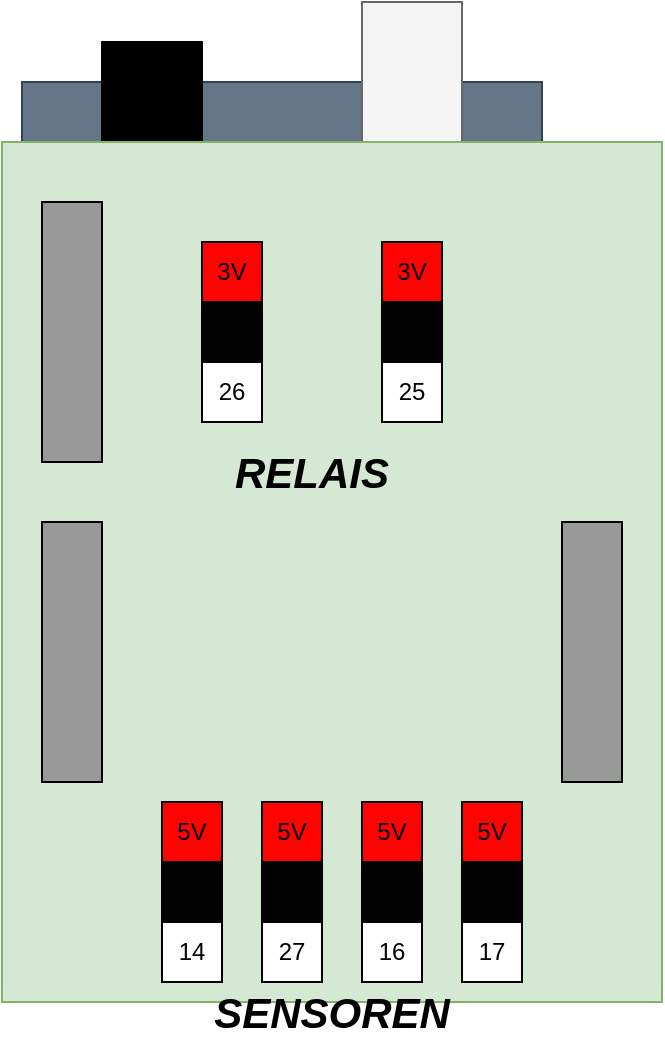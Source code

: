 <mxfile version="22.0.8" type="device">
  <diagram name="Seite-1" id="olLa7vbDik81kaS_FiPz">
    <mxGraphModel dx="1050" dy="624" grid="1" gridSize="10" guides="1" tooltips="1" connect="1" arrows="1" fold="1" page="1" pageScale="1" pageWidth="827" pageHeight="1169" math="0" shadow="0">
      <root>
        <mxCell id="0" />
        <mxCell id="1" parent="0" />
        <mxCell id="CPkJA3RYDgQbdStg55cP-34" value="" style="rounded=0;whiteSpace=wrap;html=1;fillColor=#647687;fontColor=#ffffff;strokeColor=#314354;" vertex="1" parent="1">
          <mxGeometry x="350" y="160" width="260" height="30" as="geometry" />
        </mxCell>
        <mxCell id="CPkJA3RYDgQbdStg55cP-1" value="" style="rounded=0;whiteSpace=wrap;html=1;fillColor=#000000;" vertex="1" parent="1">
          <mxGeometry x="390" y="140" width="50" height="60" as="geometry" />
        </mxCell>
        <mxCell id="CPkJA3RYDgQbdStg55cP-2" value="" style="rounded=0;whiteSpace=wrap;html=1;fillColor=#f5f5f5;fontColor=#333333;strokeColor=#666666;" vertex="1" parent="1">
          <mxGeometry x="520" y="120" width="50" height="80" as="geometry" />
        </mxCell>
        <mxCell id="CPkJA3RYDgQbdStg55cP-33" value="" style="rounded=0;whiteSpace=wrap;html=1;fillColor=#d5e8d4;strokeColor=#82b366;" vertex="1" parent="1">
          <mxGeometry x="340" y="190" width="330" height="430" as="geometry" />
        </mxCell>
        <mxCell id="CPkJA3RYDgQbdStg55cP-3" value="" style="rounded=0;whiteSpace=wrap;html=1;fillColor=#999999;" vertex="1" parent="1">
          <mxGeometry x="360" y="220" width="30" height="130" as="geometry" />
        </mxCell>
        <mxCell id="CPkJA3RYDgQbdStg55cP-4" value="" style="rounded=0;whiteSpace=wrap;html=1;fillColor=#999999;" vertex="1" parent="1">
          <mxGeometry x="360" y="380" width="30" height="130" as="geometry" />
        </mxCell>
        <mxCell id="CPkJA3RYDgQbdStg55cP-5" value="" style="rounded=0;whiteSpace=wrap;html=1;fillColor=#999999;" vertex="1" parent="1">
          <mxGeometry x="620" y="380" width="30" height="130" as="geometry" />
        </mxCell>
        <mxCell id="CPkJA3RYDgQbdStg55cP-9" value="5V" style="whiteSpace=wrap;html=1;aspect=fixed;fillColor=#FF0303;" vertex="1" parent="1">
          <mxGeometry x="420" y="520" width="30" height="30" as="geometry" />
        </mxCell>
        <mxCell id="CPkJA3RYDgQbdStg55cP-10" value="5V" style="whiteSpace=wrap;html=1;aspect=fixed;fillColor=#FF0303;" vertex="1" parent="1">
          <mxGeometry x="470" y="520" width="30" height="30" as="geometry" />
        </mxCell>
        <mxCell id="CPkJA3RYDgQbdStg55cP-11" value="5V" style="whiteSpace=wrap;html=1;aspect=fixed;fillColor=#FF0303;" vertex="1" parent="1">
          <mxGeometry x="520" y="520" width="30" height="30" as="geometry" />
        </mxCell>
        <mxCell id="CPkJA3RYDgQbdStg55cP-12" value="5V" style="whiteSpace=wrap;html=1;aspect=fixed;fillColor=#FF0303;" vertex="1" parent="1">
          <mxGeometry x="570" y="520" width="30" height="30" as="geometry" />
        </mxCell>
        <mxCell id="CPkJA3RYDgQbdStg55cP-17" value="" style="whiteSpace=wrap;html=1;aspect=fixed;fillColor=#030303;" vertex="1" parent="1">
          <mxGeometry x="420" y="550" width="30" height="30" as="geometry" />
        </mxCell>
        <mxCell id="CPkJA3RYDgQbdStg55cP-18" value="" style="whiteSpace=wrap;html=1;aspect=fixed;fillColor=#030303;" vertex="1" parent="1">
          <mxGeometry x="470" y="550" width="30" height="30" as="geometry" />
        </mxCell>
        <mxCell id="CPkJA3RYDgQbdStg55cP-19" value="" style="whiteSpace=wrap;html=1;aspect=fixed;fillColor=#030303;" vertex="1" parent="1">
          <mxGeometry x="520" y="550" width="30" height="30" as="geometry" />
        </mxCell>
        <mxCell id="CPkJA3RYDgQbdStg55cP-20" value="" style="whiteSpace=wrap;html=1;aspect=fixed;fillColor=#030303;" vertex="1" parent="1">
          <mxGeometry x="570" y="550" width="30" height="30" as="geometry" />
        </mxCell>
        <mxCell id="CPkJA3RYDgQbdStg55cP-21" value="14" style="whiteSpace=wrap;html=1;aspect=fixed;" vertex="1" parent="1">
          <mxGeometry x="420" y="580" width="30" height="30" as="geometry" />
        </mxCell>
        <mxCell id="CPkJA3RYDgQbdStg55cP-22" value="27" style="whiteSpace=wrap;html=1;aspect=fixed;" vertex="1" parent="1">
          <mxGeometry x="470" y="580" width="30" height="30" as="geometry" />
        </mxCell>
        <mxCell id="CPkJA3RYDgQbdStg55cP-23" value="16" style="whiteSpace=wrap;html=1;aspect=fixed;" vertex="1" parent="1">
          <mxGeometry x="520" y="580" width="30" height="30" as="geometry" />
        </mxCell>
        <mxCell id="CPkJA3RYDgQbdStg55cP-24" value="17" style="whiteSpace=wrap;html=1;aspect=fixed;" vertex="1" parent="1">
          <mxGeometry x="570" y="580" width="30" height="30" as="geometry" />
        </mxCell>
        <mxCell id="CPkJA3RYDgQbdStg55cP-25" value="&lt;font style=&quot;font-size: 21px;&quot;&gt;&lt;b&gt;&lt;i&gt;SENSOREN&lt;/i&gt;&lt;/b&gt;&lt;/font&gt;" style="text;html=1;strokeColor=none;fillColor=none;align=center;verticalAlign=middle;whiteSpace=wrap;rounded=0;" vertex="1" parent="1">
          <mxGeometry x="450" y="610" width="110" height="30" as="geometry" />
        </mxCell>
        <mxCell id="CPkJA3RYDgQbdStg55cP-26" value="3V" style="whiteSpace=wrap;html=1;aspect=fixed;fillColor=#FF0303;" vertex="1" parent="1">
          <mxGeometry x="440" y="240" width="30" height="30" as="geometry" />
        </mxCell>
        <mxCell id="CPkJA3RYDgQbdStg55cP-27" value="" style="whiteSpace=wrap;html=1;aspect=fixed;fillColor=#030303;" vertex="1" parent="1">
          <mxGeometry x="440" y="270" width="30" height="30" as="geometry" />
        </mxCell>
        <mxCell id="CPkJA3RYDgQbdStg55cP-28" value="26" style="whiteSpace=wrap;html=1;aspect=fixed;" vertex="1" parent="1">
          <mxGeometry x="440" y="300" width="30" height="30" as="geometry" />
        </mxCell>
        <mxCell id="CPkJA3RYDgQbdStg55cP-29" value="3V" style="whiteSpace=wrap;html=1;aspect=fixed;fillColor=#FF0303;" vertex="1" parent="1">
          <mxGeometry x="530" y="240" width="30" height="30" as="geometry" />
        </mxCell>
        <mxCell id="CPkJA3RYDgQbdStg55cP-30" value="" style="whiteSpace=wrap;html=1;aspect=fixed;fillColor=#030303;" vertex="1" parent="1">
          <mxGeometry x="530" y="270" width="30" height="30" as="geometry" />
        </mxCell>
        <mxCell id="CPkJA3RYDgQbdStg55cP-31" value="25" style="whiteSpace=wrap;html=1;aspect=fixed;" vertex="1" parent="1">
          <mxGeometry x="530" y="300" width="30" height="30" as="geometry" />
        </mxCell>
        <mxCell id="CPkJA3RYDgQbdStg55cP-32" value="&lt;font style=&quot;font-size: 21px;&quot;&gt;&lt;b&gt;&lt;i&gt;RELAIS&lt;/i&gt;&lt;/b&gt;&lt;/font&gt;" style="text;html=1;strokeColor=none;fillColor=none;align=center;verticalAlign=middle;whiteSpace=wrap;rounded=0;" vertex="1" parent="1">
          <mxGeometry x="440" y="340" width="110" height="30" as="geometry" />
        </mxCell>
      </root>
    </mxGraphModel>
  </diagram>
</mxfile>
